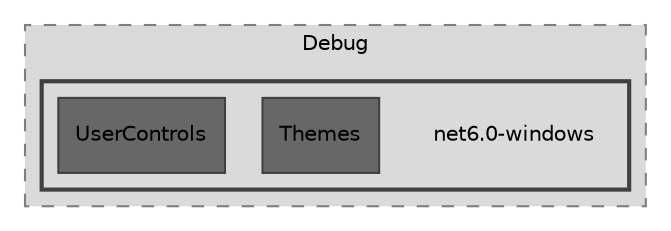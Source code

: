 digraph "obj/Debug/net6.0-windows"
{
 // LATEX_PDF_SIZE
  edge [fontname="Helvetica",fontsize="10",labelfontname="Helvetica",labelfontsize="10"];
  node [fontname="Helvetica",fontsize="10",shape=record];
  compound=true
  subgraph clusterdir_a71c3b2ad23b9ff58220dd012d201987 {
    graph [ bgcolor="#dadada", pencolor="grey50", style="filled,dashed,", label="Debug", fontname="Helvetica", fontsize="10", URL="dir_a71c3b2ad23b9ff58220dd012d201987.html"]
  subgraph clusterdir_034079e16470629fedd4f235052192e9 {
    graph [ bgcolor="#dadada", pencolor="grey25", style="filled,bold,", label="", fontname="Helvetica", fontsize="10", URL="dir_034079e16470629fedd4f235052192e9.html"]
    dir_034079e16470629fedd4f235052192e9 [shape=plaintext, label="net6.0-windows"];
  dir_b3893e2e01548e042a152db2481e8338 [shape=box, label="Themes", style="filled,", fillcolor="#676767", color="grey25", URL="dir_b3893e2e01548e042a152db2481e8338.html"];
  dir_8d3adcf1d46a9cf73f72ee6b7637c025 [shape=box, label="UserControls", style="filled,", fillcolor="#676767", color="grey25", URL="dir_8d3adcf1d46a9cf73f72ee6b7637c025.html"];
  }
  }
}
